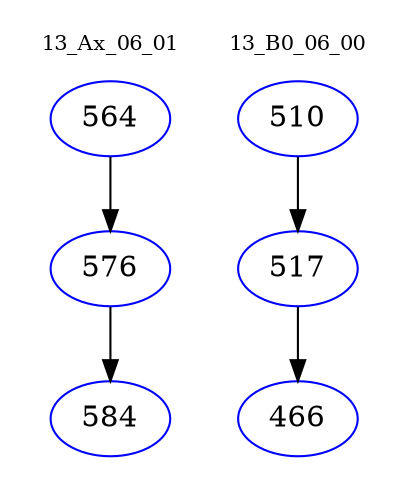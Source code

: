 digraph{
subgraph cluster_0 {
color = white
label = "13_Ax_06_01";
fontsize=10;
T0_564 [label="564", color="blue"]
T0_564 -> T0_576 [color="black"]
T0_576 [label="576", color="blue"]
T0_576 -> T0_584 [color="black"]
T0_584 [label="584", color="blue"]
}
subgraph cluster_1 {
color = white
label = "13_B0_06_00";
fontsize=10;
T1_510 [label="510", color="blue"]
T1_510 -> T1_517 [color="black"]
T1_517 [label="517", color="blue"]
T1_517 -> T1_466 [color="black"]
T1_466 [label="466", color="blue"]
}
}

